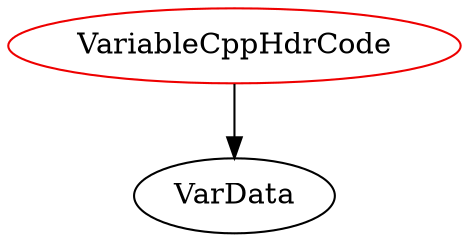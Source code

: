 digraph variablecpphdrcode{
VariableCppHdrCode -> VarData;
VariableCppHdrCode	[shape=oval, color=red2, label="VariableCppHdrCode"];
}
